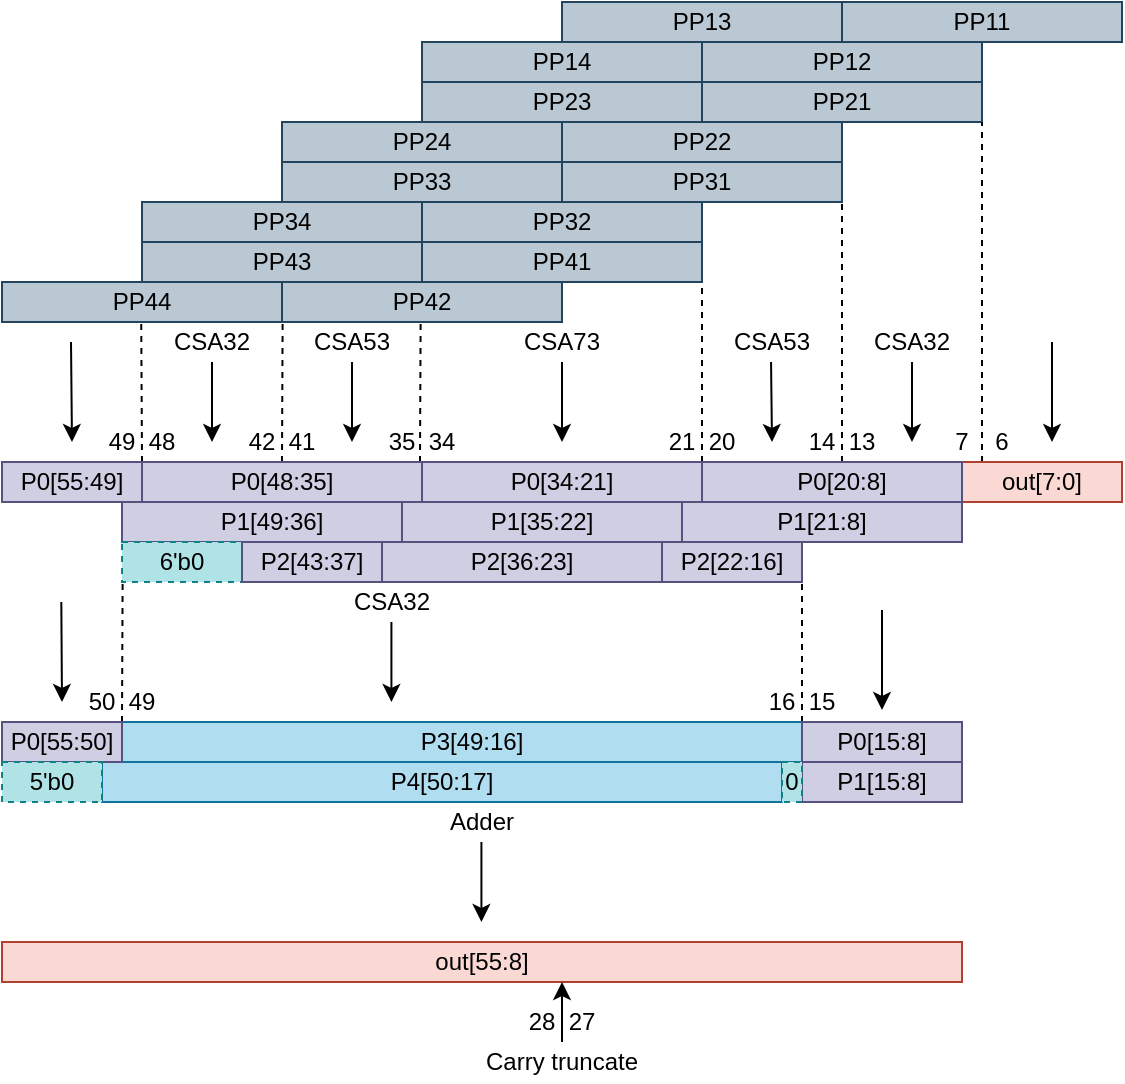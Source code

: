 <mxfile version="13.9.9" type="device"><diagram id="0bR8Zc0k6dtapgLDcP7-" name="第 1 页"><mxGraphModel dx="1086" dy="846" grid="1" gridSize="10" guides="1" tooltips="1" connect="1" arrows="1" fold="1" page="1" pageScale="1" pageWidth="1169" pageHeight="827" math="0" shadow="0"><root><mxCell id="0"/><mxCell id="1" parent="0"/><mxCell id="ZTqUE71WVilu3nKMxAqQ-1" value="" style="rounded=0;whiteSpace=wrap;html=1;fillColor=#bac8d3;strokeColor=#23445d;" parent="1" vertex="1"><mxGeometry x="780" y="130" width="140" height="20" as="geometry"/></mxCell><mxCell id="ZTqUE71WVilu3nKMxAqQ-2" value="" style="rounded=0;whiteSpace=wrap;html=1;fillColor=#bac8d3;strokeColor=#23445d;" parent="1" vertex="1"><mxGeometry x="640" y="130" width="140" height="20" as="geometry"/></mxCell><mxCell id="ZTqUE71WVilu3nKMxAqQ-17" value="" style="rounded=0;whiteSpace=wrap;html=1;fillColor=#bac8d3;strokeColor=#23445d;" parent="1" vertex="1"><mxGeometry x="710" y="150" width="140" height="20" as="geometry"/></mxCell><mxCell id="ZTqUE71WVilu3nKMxAqQ-18" value="" style="rounded=0;whiteSpace=wrap;html=1;fillColor=#bac8d3;strokeColor=#23445d;" parent="1" vertex="1"><mxGeometry x="570" y="150" width="140" height="20" as="geometry"/></mxCell><mxCell id="ZTqUE71WVilu3nKMxAqQ-19" value="" style="rounded=0;whiteSpace=wrap;html=1;fillColor=#bac8d3;strokeColor=#23445d;" parent="1" vertex="1"><mxGeometry x="710" y="170" width="140" height="20" as="geometry"/></mxCell><mxCell id="ZTqUE71WVilu3nKMxAqQ-20" value="" style="rounded=0;whiteSpace=wrap;html=1;fillColor=#bac8d3;strokeColor=#23445d;" parent="1" vertex="1"><mxGeometry x="570" y="170" width="140" height="20" as="geometry"/></mxCell><mxCell id="ZTqUE71WVilu3nKMxAqQ-21" value="" style="rounded=0;whiteSpace=wrap;html=1;fillColor=#bac8d3;strokeColor=#23445d;" parent="1" vertex="1"><mxGeometry x="640" y="190" width="140" height="20" as="geometry"/></mxCell><mxCell id="ZTqUE71WVilu3nKMxAqQ-22" value="" style="rounded=0;whiteSpace=wrap;html=1;fillColor=#bac8d3;strokeColor=#23445d;" parent="1" vertex="1"><mxGeometry x="500" y="190" width="140" height="20" as="geometry"/></mxCell><mxCell id="ZTqUE71WVilu3nKMxAqQ-23" value="" style="rounded=0;whiteSpace=wrap;html=1;fillColor=#bac8d3;strokeColor=#23445d;" parent="1" vertex="1"><mxGeometry x="640" y="210" width="140" height="20" as="geometry"/></mxCell><mxCell id="ZTqUE71WVilu3nKMxAqQ-24" value="" style="rounded=0;whiteSpace=wrap;html=1;fillColor=#bac8d3;strokeColor=#23445d;" parent="1" vertex="1"><mxGeometry x="500" y="210" width="140" height="20" as="geometry"/></mxCell><mxCell id="ZTqUE71WVilu3nKMxAqQ-25" value="" style="rounded=0;whiteSpace=wrap;html=1;fillColor=#bac8d3;strokeColor=#23445d;" parent="1" vertex="1"><mxGeometry x="570" y="230" width="140" height="20" as="geometry"/></mxCell><mxCell id="ZTqUE71WVilu3nKMxAqQ-26" value="" style="rounded=0;whiteSpace=wrap;html=1;fillColor=#bac8d3;strokeColor=#23445d;" parent="1" vertex="1"><mxGeometry x="430" y="230" width="140" height="20" as="geometry"/></mxCell><mxCell id="ZTqUE71WVilu3nKMxAqQ-27" value="" style="rounded=0;whiteSpace=wrap;html=1;fillColor=#bac8d3;strokeColor=#23445d;" parent="1" vertex="1"><mxGeometry x="570" y="250" width="140" height="20" as="geometry"/></mxCell><mxCell id="ZTqUE71WVilu3nKMxAqQ-28" value="" style="rounded=0;whiteSpace=wrap;html=1;fillColor=#bac8d3;strokeColor=#23445d;" parent="1" vertex="1"><mxGeometry x="430" y="250" width="140" height="20" as="geometry"/></mxCell><mxCell id="ZTqUE71WVilu3nKMxAqQ-29" value="" style="rounded=0;whiteSpace=wrap;html=1;fillColor=#bac8d3;strokeColor=#23445d;" parent="1" vertex="1"><mxGeometry x="500" y="270" width="140" height="20" as="geometry"/></mxCell><mxCell id="ZTqUE71WVilu3nKMxAqQ-30" value="" style="rounded=0;whiteSpace=wrap;html=1;fillColor=#bac8d3;strokeColor=#23445d;" parent="1" vertex="1"><mxGeometry x="360" y="270" width="140" height="20" as="geometry"/></mxCell><mxCell id="ZTqUE71WVilu3nKMxAqQ-31" value="PP11" style="text;html=1;strokeColor=none;fillColor=none;align=center;verticalAlign=middle;whiteSpace=wrap;rounded=0;" parent="1" vertex="1"><mxGeometry x="830" y="130" width="40" height="20" as="geometry"/></mxCell><mxCell id="ZTqUE71WVilu3nKMxAqQ-32" value="PP13" style="text;html=1;strokeColor=none;fillColor=none;align=center;verticalAlign=middle;whiteSpace=wrap;rounded=0;" parent="1" vertex="1"><mxGeometry x="690" y="130" width="40" height="20" as="geometry"/></mxCell><mxCell id="ZTqUE71WVilu3nKMxAqQ-33" value="PP12" style="text;html=1;strokeColor=none;fillColor=none;align=center;verticalAlign=middle;whiteSpace=wrap;rounded=0;" parent="1" vertex="1"><mxGeometry x="760" y="150" width="40" height="20" as="geometry"/></mxCell><mxCell id="ZTqUE71WVilu3nKMxAqQ-34" value="PP14" style="text;html=1;strokeColor=none;fillColor=none;align=center;verticalAlign=middle;whiteSpace=wrap;rounded=0;" parent="1" vertex="1"><mxGeometry x="620" y="150" width="40" height="20" as="geometry"/></mxCell><mxCell id="ZTqUE71WVilu3nKMxAqQ-35" value="PP21" style="text;html=1;strokeColor=none;fillColor=none;align=center;verticalAlign=middle;whiteSpace=wrap;rounded=0;" parent="1" vertex="1"><mxGeometry x="760" y="170" width="40" height="20" as="geometry"/></mxCell><mxCell id="ZTqUE71WVilu3nKMxAqQ-36" value="PP23" style="text;html=1;strokeColor=none;fillColor=none;align=center;verticalAlign=middle;whiteSpace=wrap;rounded=0;" parent="1" vertex="1"><mxGeometry x="620" y="170" width="40" height="20" as="geometry"/></mxCell><mxCell id="ZTqUE71WVilu3nKMxAqQ-37" value="PP22" style="text;html=1;strokeColor=none;fillColor=none;align=center;verticalAlign=middle;whiteSpace=wrap;rounded=0;" parent="1" vertex="1"><mxGeometry x="690" y="190" width="40" height="20" as="geometry"/></mxCell><mxCell id="ZTqUE71WVilu3nKMxAqQ-38" value="PP24" style="text;html=1;strokeColor=none;fillColor=none;align=center;verticalAlign=middle;whiteSpace=wrap;rounded=0;" parent="1" vertex="1"><mxGeometry x="550" y="190" width="40" height="20" as="geometry"/></mxCell><mxCell id="ZTqUE71WVilu3nKMxAqQ-39" value="PP31" style="text;html=1;strokeColor=none;fillColor=none;align=center;verticalAlign=middle;whiteSpace=wrap;rounded=0;" parent="1" vertex="1"><mxGeometry x="690" y="210" width="40" height="20" as="geometry"/></mxCell><mxCell id="ZTqUE71WVilu3nKMxAqQ-40" value="PP33" style="text;html=1;strokeColor=none;fillColor=none;align=center;verticalAlign=middle;whiteSpace=wrap;rounded=0;" parent="1" vertex="1"><mxGeometry x="550" y="210" width="40" height="20" as="geometry"/></mxCell><mxCell id="ZTqUE71WVilu3nKMxAqQ-41" value="PP32" style="text;html=1;strokeColor=none;fillColor=none;align=center;verticalAlign=middle;whiteSpace=wrap;rounded=0;" parent="1" vertex="1"><mxGeometry x="620" y="230" width="40" height="20" as="geometry"/></mxCell><mxCell id="ZTqUE71WVilu3nKMxAqQ-42" value="PP34" style="text;html=1;strokeColor=none;fillColor=none;align=center;verticalAlign=middle;whiteSpace=wrap;rounded=0;" parent="1" vertex="1"><mxGeometry x="480" y="230" width="40" height="20" as="geometry"/></mxCell><mxCell id="ZTqUE71WVilu3nKMxAqQ-43" value="PP41" style="text;html=1;strokeColor=none;fillColor=none;align=center;verticalAlign=middle;whiteSpace=wrap;rounded=0;" parent="1" vertex="1"><mxGeometry x="620" y="250" width="40" height="20" as="geometry"/></mxCell><mxCell id="ZTqUE71WVilu3nKMxAqQ-44" value="PP43" style="text;html=1;strokeColor=none;fillColor=none;align=center;verticalAlign=middle;whiteSpace=wrap;rounded=0;" parent="1" vertex="1"><mxGeometry x="480" y="250" width="40" height="20" as="geometry"/></mxCell><mxCell id="ZTqUE71WVilu3nKMxAqQ-45" value="PP42" style="text;html=1;strokeColor=none;fillColor=none;align=center;verticalAlign=middle;whiteSpace=wrap;rounded=0;" parent="1" vertex="1"><mxGeometry x="550" y="270" width="40" height="20" as="geometry"/></mxCell><mxCell id="ZTqUE71WVilu3nKMxAqQ-46" value="PP44" style="text;html=1;strokeColor=none;fillColor=none;align=center;verticalAlign=middle;whiteSpace=wrap;rounded=0;" parent="1" vertex="1"><mxGeometry x="410" y="270" width="40" height="20" as="geometry"/></mxCell><mxCell id="ZTqUE71WVilu3nKMxAqQ-47" value="" style="endArrow=classic;html=1;" parent="1" edge="1"><mxGeometry width="50" height="50" relative="1" as="geometry"><mxPoint x="640" y="310" as="sourcePoint"/><mxPoint x="640" y="350" as="targetPoint"/></mxGeometry></mxCell><mxCell id="ZTqUE71WVilu3nKMxAqQ-48" value="" style="endArrow=none;dashed=1;html=1;" parent="1" edge="1"><mxGeometry width="50" height="50" relative="1" as="geometry"><mxPoint x="850" y="360" as="sourcePoint"/><mxPoint x="850" y="190" as="targetPoint"/></mxGeometry></mxCell><mxCell id="ZTqUE71WVilu3nKMxAqQ-49" value="" style="endArrow=none;dashed=1;html=1;" parent="1" edge="1"><mxGeometry width="50" height="50" relative="1" as="geometry"><mxPoint x="780" y="360" as="sourcePoint"/><mxPoint x="780" y="230" as="targetPoint"/></mxGeometry></mxCell><mxCell id="ZTqUE71WVilu3nKMxAqQ-50" value="" style="endArrow=none;dashed=1;html=1;" parent="1" edge="1"><mxGeometry width="50" height="50" relative="1" as="geometry"><mxPoint x="710" y="360" as="sourcePoint"/><mxPoint x="710" y="270" as="targetPoint"/></mxGeometry></mxCell><mxCell id="ZTqUE71WVilu3nKMxAqQ-51" value="" style="endArrow=none;dashed=1;html=1;" parent="1" edge="1"><mxGeometry width="50" height="50" relative="1" as="geometry"><mxPoint x="569" y="360" as="sourcePoint"/><mxPoint x="569.31" y="290" as="targetPoint"/></mxGeometry></mxCell><mxCell id="ZTqUE71WVilu3nKMxAqQ-53" value="" style="endArrow=none;dashed=1;html=1;" parent="1" edge="1"><mxGeometry width="50" height="50" relative="1" as="geometry"><mxPoint x="500" y="360" as="sourcePoint"/><mxPoint x="500.31" y="290" as="targetPoint"/></mxGeometry></mxCell><mxCell id="ZTqUE71WVilu3nKMxAqQ-54" value="" style="endArrow=none;dashed=1;html=1;" parent="1" edge="1"><mxGeometry width="50" height="50" relative="1" as="geometry"><mxPoint x="430" y="360" as="sourcePoint"/><mxPoint x="429.62" y="290" as="targetPoint"/></mxGeometry></mxCell><mxCell id="ZTqUE71WVilu3nKMxAqQ-55" value="" style="rounded=0;whiteSpace=wrap;html=1;fillColor=#fad9d5;strokeColor=#ae4132;" parent="1" vertex="1"><mxGeometry x="840" y="360" width="80" height="20" as="geometry"/></mxCell><mxCell id="ZTqUE71WVilu3nKMxAqQ-56" value="6" style="text;html=1;strokeColor=none;fillColor=none;align=center;verticalAlign=middle;whiteSpace=wrap;rounded=0;" parent="1" vertex="1"><mxGeometry x="850" y="340" width="20" height="20" as="geometry"/></mxCell><mxCell id="ZTqUE71WVilu3nKMxAqQ-57" value="7" style="text;html=1;strokeColor=none;fillColor=none;align=center;verticalAlign=middle;whiteSpace=wrap;rounded=0;" parent="1" vertex="1"><mxGeometry x="830" y="340" width="20" height="20" as="geometry"/></mxCell><mxCell id="ZTqUE71WVilu3nKMxAqQ-59" value="13" style="text;html=1;strokeColor=none;fillColor=none;align=center;verticalAlign=middle;whiteSpace=wrap;rounded=0;" parent="1" vertex="1"><mxGeometry x="780" y="340" width="20" height="20" as="geometry"/></mxCell><mxCell id="ZTqUE71WVilu3nKMxAqQ-60" value="14" style="text;html=1;strokeColor=none;fillColor=none;align=center;verticalAlign=middle;whiteSpace=wrap;rounded=0;" parent="1" vertex="1"><mxGeometry x="760" y="340" width="20" height="20" as="geometry"/></mxCell><mxCell id="ZTqUE71WVilu3nKMxAqQ-61" value="20" style="text;html=1;strokeColor=none;fillColor=none;align=center;verticalAlign=middle;whiteSpace=wrap;rounded=0;" parent="1" vertex="1"><mxGeometry x="710" y="340" width="20" height="20" as="geometry"/></mxCell><mxCell id="ZTqUE71WVilu3nKMxAqQ-62" value="21" style="text;html=1;strokeColor=none;fillColor=none;align=center;verticalAlign=middle;whiteSpace=wrap;rounded=0;" parent="1" vertex="1"><mxGeometry x="690" y="340" width="20" height="20" as="geometry"/></mxCell><mxCell id="ZTqUE71WVilu3nKMxAqQ-65" value="34" style="text;html=1;strokeColor=none;fillColor=none;align=center;verticalAlign=middle;whiteSpace=wrap;rounded=0;" parent="1" vertex="1"><mxGeometry x="570" y="340" width="20" height="20" as="geometry"/></mxCell><mxCell id="ZTqUE71WVilu3nKMxAqQ-66" value="35" style="text;html=1;strokeColor=none;fillColor=none;align=center;verticalAlign=middle;whiteSpace=wrap;rounded=0;" parent="1" vertex="1"><mxGeometry x="550" y="340" width="20" height="20" as="geometry"/></mxCell><mxCell id="ZTqUE71WVilu3nKMxAqQ-67" value="41" style="text;html=1;strokeColor=none;fillColor=none;align=center;verticalAlign=middle;whiteSpace=wrap;rounded=0;" parent="1" vertex="1"><mxGeometry x="500" y="340" width="20" height="20" as="geometry"/></mxCell><mxCell id="ZTqUE71WVilu3nKMxAqQ-68" value="42" style="text;html=1;strokeColor=none;fillColor=none;align=center;verticalAlign=middle;whiteSpace=wrap;rounded=0;" parent="1" vertex="1"><mxGeometry x="480" y="340" width="20" height="20" as="geometry"/></mxCell><mxCell id="ZTqUE71WVilu3nKMxAqQ-69" value="48" style="text;html=1;strokeColor=none;fillColor=none;align=center;verticalAlign=middle;whiteSpace=wrap;rounded=0;" parent="1" vertex="1"><mxGeometry x="430" y="340" width="20" height="20" as="geometry"/></mxCell><mxCell id="ZTqUE71WVilu3nKMxAqQ-70" value="49" style="text;html=1;strokeColor=none;fillColor=none;align=center;verticalAlign=middle;whiteSpace=wrap;rounded=0;" parent="1" vertex="1"><mxGeometry x="410" y="340" width="20" height="20" as="geometry"/></mxCell><mxCell id="ZTqUE71WVilu3nKMxAqQ-71" value="" style="rounded=0;whiteSpace=wrap;html=1;fillColor=#d0cee2;strokeColor=#56517e;" parent="1" vertex="1"><mxGeometry x="710" y="360" width="130" height="20" as="geometry"/></mxCell><mxCell id="ZTqUE71WVilu3nKMxAqQ-72" value="" style="rounded=0;whiteSpace=wrap;html=1;fillColor=#d0cee2;strokeColor=#56517e;" parent="1" vertex="1"><mxGeometry x="570" y="360" width="140" height="20" as="geometry"/></mxCell><mxCell id="ZTqUE71WVilu3nKMxAqQ-73" value="" style="rounded=0;whiteSpace=wrap;html=1;fillColor=#d0cee2;strokeColor=#56517e;" parent="1" vertex="1"><mxGeometry x="700" y="380" width="140" height="20" as="geometry"/></mxCell><mxCell id="ZTqUE71WVilu3nKMxAqQ-74" value="" style="rounded=0;whiteSpace=wrap;html=1;fillColor=#d0cee2;strokeColor=#56517e;" parent="1" vertex="1"><mxGeometry x="560" y="380" width="140" height="20" as="geometry"/></mxCell><mxCell id="ZTqUE71WVilu3nKMxAqQ-75" value="" style="rounded=0;whiteSpace=wrap;html=1;fillColor=#d0cee2;strokeColor=#56517e;" parent="1" vertex="1"><mxGeometry x="550" y="400" width="140" height="20" as="geometry"/></mxCell><mxCell id="ZTqUE71WVilu3nKMxAqQ-76" value="" style="rounded=0;whiteSpace=wrap;html=1;fillColor=#d0cee2;strokeColor=#56517e;" parent="1" vertex="1"><mxGeometry x="430" y="360" width="140" height="20" as="geometry"/></mxCell><mxCell id="ZTqUE71WVilu3nKMxAqQ-77" value="" style="rounded=0;whiteSpace=wrap;html=1;fillColor=#d0cee2;strokeColor=#56517e;" parent="1" vertex="1"><mxGeometry x="420" y="380" width="140" height="20" as="geometry"/></mxCell><mxCell id="ZTqUE71WVilu3nKMxAqQ-78" value="" style="rounded=0;whiteSpace=wrap;html=1;fillColor=#d0cee2;strokeColor=#56517e;" parent="1" vertex="1"><mxGeometry x="360" y="360" width="70" height="20" as="geometry"/></mxCell><mxCell id="ZTqUE71WVilu3nKMxAqQ-79" value="CSA73" style="text;html=1;strokeColor=none;fillColor=none;align=center;verticalAlign=middle;whiteSpace=wrap;rounded=0;" parent="1" vertex="1"><mxGeometry x="620" y="290" width="40" height="20" as="geometry"/></mxCell><mxCell id="ZTqUE71WVilu3nKMxAqQ-80" value="" style="endArrow=classic;html=1;" parent="1" edge="1"><mxGeometry width="50" height="50" relative="1" as="geometry"><mxPoint x="744.52" y="310" as="sourcePoint"/><mxPoint x="745" y="350" as="targetPoint"/></mxGeometry></mxCell><mxCell id="ZTqUE71WVilu3nKMxAqQ-81" value="CSA53" style="text;html=1;strokeColor=none;fillColor=none;align=center;verticalAlign=middle;whiteSpace=wrap;rounded=0;" parent="1" vertex="1"><mxGeometry x="725" y="290" width="40" height="20" as="geometry"/></mxCell><mxCell id="ZTqUE71WVilu3nKMxAqQ-82" value="" style="endArrow=classic;html=1;" parent="1" edge="1"><mxGeometry width="50" height="50" relative="1" as="geometry"><mxPoint x="535" y="310" as="sourcePoint"/><mxPoint x="535" y="350" as="targetPoint"/></mxGeometry></mxCell><mxCell id="ZTqUE71WVilu3nKMxAqQ-83" value="CSA53" style="text;html=1;strokeColor=none;fillColor=none;align=center;verticalAlign=middle;whiteSpace=wrap;rounded=0;" parent="1" vertex="1"><mxGeometry x="515" y="290" width="40" height="20" as="geometry"/></mxCell><mxCell id="ZTqUE71WVilu3nKMxAqQ-84" value="" style="endArrow=classic;html=1;" parent="1" edge="1"><mxGeometry width="50" height="50" relative="1" as="geometry"><mxPoint x="815" y="310" as="sourcePoint"/><mxPoint x="815" y="350" as="targetPoint"/></mxGeometry></mxCell><mxCell id="ZTqUE71WVilu3nKMxAqQ-85" value="CSA32" style="text;html=1;strokeColor=none;fillColor=none;align=center;verticalAlign=middle;whiteSpace=wrap;rounded=0;" parent="1" vertex="1"><mxGeometry x="795" y="290" width="40" height="20" as="geometry"/></mxCell><mxCell id="ZTqUE71WVilu3nKMxAqQ-87" value="" style="endArrow=classic;html=1;" parent="1" edge="1"><mxGeometry width="50" height="50" relative="1" as="geometry"><mxPoint x="465" y="310" as="sourcePoint"/><mxPoint x="465" y="350" as="targetPoint"/></mxGeometry></mxCell><mxCell id="ZTqUE71WVilu3nKMxAqQ-88" value="CSA32" style="text;html=1;strokeColor=none;fillColor=none;align=center;verticalAlign=middle;whiteSpace=wrap;rounded=0;" parent="1" vertex="1"><mxGeometry x="445" y="290" width="40" height="20" as="geometry"/></mxCell><mxCell id="ZTqUE71WVilu3nKMxAqQ-89" value="" style="endArrow=classic;html=1;" parent="1" edge="1"><mxGeometry width="50" height="50" relative="1" as="geometry"><mxPoint x="885" y="300" as="sourcePoint"/><mxPoint x="885" y="350" as="targetPoint"/></mxGeometry></mxCell><mxCell id="ZTqUE71WVilu3nKMxAqQ-90" value="" style="endArrow=classic;html=1;" parent="1" edge="1"><mxGeometry width="50" height="50" relative="1" as="geometry"><mxPoint x="394.5" y="300" as="sourcePoint"/><mxPoint x="395" y="350" as="targetPoint"/></mxGeometry></mxCell><mxCell id="ZTqUE71WVilu3nKMxAqQ-92" value="out[7:0]" style="text;html=1;strokeColor=none;fillColor=none;align=center;verticalAlign=middle;whiteSpace=wrap;rounded=0;" parent="1" vertex="1"><mxGeometry x="860" y="360" width="40" height="20" as="geometry"/></mxCell><mxCell id="ZTqUE71WVilu3nKMxAqQ-93" value="P0[55:49]" style="text;html=1;strokeColor=none;fillColor=none;align=center;verticalAlign=middle;whiteSpace=wrap;rounded=0;" parent="1" vertex="1"><mxGeometry x="375" y="360" width="40" height="20" as="geometry"/></mxCell><mxCell id="ZTqUE71WVilu3nKMxAqQ-94" value="P0[48:35]" style="text;html=1;strokeColor=none;fillColor=none;align=center;verticalAlign=middle;whiteSpace=wrap;rounded=0;" parent="1" vertex="1"><mxGeometry x="480" y="360" width="40" height="20" as="geometry"/></mxCell><mxCell id="ZTqUE71WVilu3nKMxAqQ-95" value="P0[34:21]" style="text;html=1;strokeColor=none;fillColor=none;align=center;verticalAlign=middle;whiteSpace=wrap;rounded=0;" parent="1" vertex="1"><mxGeometry x="619.81" y="360" width="40" height="20" as="geometry"/></mxCell><mxCell id="ZTqUE71WVilu3nKMxAqQ-96" value="P0[20:8]" style="text;html=1;strokeColor=none;fillColor=none;align=center;verticalAlign=middle;whiteSpace=wrap;rounded=0;" parent="1" vertex="1"><mxGeometry x="760" y="360" width="40" height="20" as="geometry"/></mxCell><mxCell id="ZTqUE71WVilu3nKMxAqQ-97" value="P1[49:36]" style="text;html=1;strokeColor=none;fillColor=none;align=center;verticalAlign=middle;whiteSpace=wrap;rounded=0;" parent="1" vertex="1"><mxGeometry x="474.81" y="380" width="40" height="20" as="geometry"/></mxCell><mxCell id="ZTqUE71WVilu3nKMxAqQ-98" value="P1[35:22]" style="text;html=1;strokeColor=none;fillColor=none;align=center;verticalAlign=middle;whiteSpace=wrap;rounded=0;" parent="1" vertex="1"><mxGeometry x="610" y="380" width="40" height="20" as="geometry"/></mxCell><mxCell id="ZTqUE71WVilu3nKMxAqQ-99" value="P1[21:8]" style="text;html=1;strokeColor=none;fillColor=none;align=center;verticalAlign=middle;whiteSpace=wrap;rounded=0;" parent="1" vertex="1"><mxGeometry x="750" y="380" width="40" height="20" as="geometry"/></mxCell><mxCell id="ZTqUE71WVilu3nKMxAqQ-100" value="P2[36:23]" style="text;html=1;strokeColor=none;fillColor=none;align=center;verticalAlign=middle;whiteSpace=wrap;rounded=0;" parent="1" vertex="1"><mxGeometry x="600" y="400" width="40" height="20" as="geometry"/></mxCell><mxCell id="ZTqUE71WVilu3nKMxAqQ-101" value="" style="endArrow=none;dashed=1;html=1;" parent="1" edge="1"><mxGeometry width="50" height="50" relative="1" as="geometry"><mxPoint x="420" y="490" as="sourcePoint"/><mxPoint x="420.31" y="420" as="targetPoint"/></mxGeometry></mxCell><mxCell id="ZTqUE71WVilu3nKMxAqQ-102" value="" style="endArrow=none;dashed=1;html=1;" parent="1" edge="1"><mxGeometry width="50" height="50" relative="1" as="geometry"><mxPoint x="760" y="490" as="sourcePoint"/><mxPoint x="760" y="420" as="targetPoint"/></mxGeometry></mxCell><mxCell id="ZTqUE71WVilu3nKMxAqQ-103" value="" style="rounded=0;whiteSpace=wrap;html=1;dashed=1;fillColor=#b0e3e6;strokeColor=#0e8088;" parent="1" vertex="1"><mxGeometry x="420" y="400" width="60" height="20" as="geometry"/></mxCell><mxCell id="ZTqUE71WVilu3nKMxAqQ-104" value="6'b0" style="text;html=1;strokeColor=none;fillColor=none;align=center;verticalAlign=middle;whiteSpace=wrap;rounded=0;dashed=1;" parent="1" vertex="1"><mxGeometry x="430" y="400" width="40" height="20" as="geometry"/></mxCell><mxCell id="ZTqUE71WVilu3nKMxAqQ-105" value="" style="rounded=0;whiteSpace=wrap;html=1;fillColor=#b1ddf0;strokeColor=#10739e;" parent="1" vertex="1"><mxGeometry x="420" y="490" width="340" height="20" as="geometry"/></mxCell><mxCell id="ZTqUE71WVilu3nKMxAqQ-106" value="" style="rounded=0;whiteSpace=wrap;html=1;fillColor=#b1ddf0;strokeColor=#10739e;" parent="1" vertex="1"><mxGeometry x="410" y="510" width="340" height="20" as="geometry"/></mxCell><mxCell id="ZTqUE71WVilu3nKMxAqQ-108" value="" style="rounded=0;whiteSpace=wrap;html=1;fillColor=#d0cee2;strokeColor=#56517e;" parent="1" vertex="1"><mxGeometry x="760" y="490" width="80" height="20" as="geometry"/></mxCell><mxCell id="ZTqUE71WVilu3nKMxAqQ-109" value="" style="rounded=0;whiteSpace=wrap;html=1;fillColor=#d0cee2;strokeColor=#56517e;" parent="1" vertex="1"><mxGeometry x="760" y="510" width="80" height="20" as="geometry"/></mxCell><mxCell id="ZTqUE71WVilu3nKMxAqQ-110" value="" style="rounded=0;whiteSpace=wrap;html=1;dashed=1;fillColor=#b0e3e6;strokeColor=#0e8088;" parent="1" vertex="1"><mxGeometry x="750" y="510" width="10" height="20" as="geometry"/></mxCell><mxCell id="ZTqUE71WVilu3nKMxAqQ-111" value="" style="rounded=0;whiteSpace=wrap;html=1;fillColor=#d0cee2;strokeColor=#56517e;" parent="1" vertex="1"><mxGeometry x="360" y="490" width="60" height="20" as="geometry"/></mxCell><mxCell id="ZTqUE71WVilu3nKMxAqQ-113" value="" style="rounded=0;whiteSpace=wrap;html=1;dashed=1;fillColor=#b0e3e6;strokeColor=#0e8088;" parent="1" vertex="1"><mxGeometry x="360" y="510" width="50" height="20" as="geometry"/></mxCell><mxCell id="ZTqUE71WVilu3nKMxAqQ-115" value="" style="endArrow=classic;html=1;" parent="1" edge="1"><mxGeometry width="50" height="50" relative="1" as="geometry"><mxPoint x="554.71" y="440" as="sourcePoint"/><mxPoint x="554.71" y="480" as="targetPoint"/></mxGeometry></mxCell><mxCell id="ZTqUE71WVilu3nKMxAqQ-116" value="CSA32" style="text;html=1;strokeColor=none;fillColor=none;align=center;verticalAlign=middle;whiteSpace=wrap;rounded=0;" parent="1" vertex="1"><mxGeometry x="535" y="420" width="40" height="20" as="geometry"/></mxCell><mxCell id="ZTqUE71WVilu3nKMxAqQ-117" value="" style="endArrow=classic;html=1;" parent="1" edge="1"><mxGeometry width="50" height="50" relative="1" as="geometry"><mxPoint x="599.71" y="550" as="sourcePoint"/><mxPoint x="599.71" y="590" as="targetPoint"/></mxGeometry></mxCell><mxCell id="ZTqUE71WVilu3nKMxAqQ-118" value="Adder" style="text;html=1;strokeColor=none;fillColor=none;align=center;verticalAlign=middle;whiteSpace=wrap;rounded=0;" parent="1" vertex="1"><mxGeometry x="580" y="530" width="40" height="20" as="geometry"/></mxCell><mxCell id="ZTqUE71WVilu3nKMxAqQ-121" value="out[55:8]" style="rounded=0;whiteSpace=wrap;html=1;fillColor=#fad9d5;strokeColor=#ae4132;" parent="1" vertex="1"><mxGeometry x="360" y="600" width="480" height="20" as="geometry"/></mxCell><mxCell id="ZTqUE71WVilu3nKMxAqQ-122" value="" style="endArrow=classic;html=1;" parent="1" edge="1"><mxGeometry width="50" height="50" relative="1" as="geometry"><mxPoint x="389.66" y="430" as="sourcePoint"/><mxPoint x="390" y="480" as="targetPoint"/></mxGeometry></mxCell><mxCell id="ZTqUE71WVilu3nKMxAqQ-123" value="" style="endArrow=classic;html=1;" parent="1" edge="1"><mxGeometry width="50" height="50" relative="1" as="geometry"><mxPoint x="800" y="434" as="sourcePoint"/><mxPoint x="800" y="484" as="targetPoint"/></mxGeometry></mxCell><mxCell id="ZTqUE71WVilu3nKMxAqQ-124" value="P0[15:8]" style="text;html=1;strokeColor=none;fillColor=none;align=center;verticalAlign=middle;whiteSpace=wrap;rounded=0;" parent="1" vertex="1"><mxGeometry x="780" y="490" width="40" height="20" as="geometry"/></mxCell><mxCell id="ZTqUE71WVilu3nKMxAqQ-125" value="P3[49:16]" style="text;html=1;strokeColor=none;fillColor=none;align=center;verticalAlign=middle;whiteSpace=wrap;rounded=0;" parent="1" vertex="1"><mxGeometry x="575" y="490" width="40" height="20" as="geometry"/></mxCell><mxCell id="ZTqUE71WVilu3nKMxAqQ-126" value="P1[15:8]" style="text;html=1;strokeColor=none;fillColor=none;align=center;verticalAlign=middle;whiteSpace=wrap;rounded=0;" parent="1" vertex="1"><mxGeometry x="780" y="510" width="40" height="20" as="geometry"/></mxCell><mxCell id="ZTqUE71WVilu3nKMxAqQ-127" value="P4[50:17]" style="text;html=1;strokeColor=none;fillColor=none;align=center;verticalAlign=middle;whiteSpace=wrap;rounded=0;" parent="1" vertex="1"><mxGeometry x="560" y="510" width="40" height="20" as="geometry"/></mxCell><mxCell id="ZTqUE71WVilu3nKMxAqQ-128" value="P0[55:50]" style="text;html=1;strokeColor=none;fillColor=none;align=center;verticalAlign=middle;whiteSpace=wrap;rounded=0;" parent="1" vertex="1"><mxGeometry x="370" y="490" width="40" height="20" as="geometry"/></mxCell><mxCell id="ZTqUE71WVilu3nKMxAqQ-129" value="0" style="text;html=1;strokeColor=none;fillColor=none;align=center;verticalAlign=middle;whiteSpace=wrap;rounded=0;dashed=1;" parent="1" vertex="1"><mxGeometry x="745" y="510" width="20" height="20" as="geometry"/></mxCell><mxCell id="ZTqUE71WVilu3nKMxAqQ-130" value="5'b0" style="text;html=1;strokeColor=none;fillColor=none;align=center;verticalAlign=middle;whiteSpace=wrap;rounded=0;dashed=1;" parent="1" vertex="1"><mxGeometry x="365" y="510" width="40" height="20" as="geometry"/></mxCell><mxCell id="ZTqUE71WVilu3nKMxAqQ-131" value="15" style="text;html=1;strokeColor=none;fillColor=none;align=center;verticalAlign=middle;whiteSpace=wrap;rounded=0;" parent="1" vertex="1"><mxGeometry x="760" y="470" width="20" height="20" as="geometry"/></mxCell><mxCell id="ZTqUE71WVilu3nKMxAqQ-132" value="16" style="text;html=1;strokeColor=none;fillColor=none;align=center;verticalAlign=middle;whiteSpace=wrap;rounded=0;" parent="1" vertex="1"><mxGeometry x="740" y="470" width="20" height="20" as="geometry"/></mxCell><mxCell id="ZTqUE71WVilu3nKMxAqQ-135" value="49" style="text;html=1;strokeColor=none;fillColor=none;align=center;verticalAlign=middle;whiteSpace=wrap;rounded=0;" parent="1" vertex="1"><mxGeometry x="420" y="470" width="20" height="20" as="geometry"/></mxCell><mxCell id="ZTqUE71WVilu3nKMxAqQ-136" value="50" style="text;html=1;strokeColor=none;fillColor=none;align=center;verticalAlign=middle;whiteSpace=wrap;rounded=0;" parent="1" vertex="1"><mxGeometry x="400" y="470" width="20" height="20" as="geometry"/></mxCell><mxCell id="ZTqUE71WVilu3nKMxAqQ-137" value="" style="endArrow=classic;html=1;" parent="1" edge="1"><mxGeometry width="50" height="50" relative="1" as="geometry"><mxPoint x="640" y="650" as="sourcePoint"/><mxPoint x="640" y="620" as="targetPoint"/></mxGeometry></mxCell><mxCell id="ZTqUE71WVilu3nKMxAqQ-138" value="Carry truncate" style="text;html=1;strokeColor=none;fillColor=none;align=center;verticalAlign=middle;whiteSpace=wrap;rounded=0;dashed=1;" parent="1" vertex="1"><mxGeometry x="600" y="650" width="80" height="20" as="geometry"/></mxCell><mxCell id="ZTqUE71WVilu3nKMxAqQ-140" value="27" style="text;html=1;strokeColor=none;fillColor=none;align=center;verticalAlign=middle;whiteSpace=wrap;rounded=0;" parent="1" vertex="1"><mxGeometry x="639.81" y="630" width="20" height="20" as="geometry"/></mxCell><mxCell id="ZTqUE71WVilu3nKMxAqQ-141" value="28" style="text;html=1;strokeColor=none;fillColor=none;align=center;verticalAlign=middle;whiteSpace=wrap;rounded=0;" parent="1" vertex="1"><mxGeometry x="619.81" y="630" width="20" height="20" as="geometry"/></mxCell><mxCell id="10OvTuNV0lYD4efp3lNc-1" value="" style="rounded=0;whiteSpace=wrap;html=1;fillColor=#d0cee2;strokeColor=#56517e;" parent="1" vertex="1"><mxGeometry x="690" y="400" width="70" height="20" as="geometry"/></mxCell><mxCell id="10OvTuNV0lYD4efp3lNc-3" value="" style="rounded=0;whiteSpace=wrap;html=1;fillColor=#d0cee2;strokeColor=#56517e;" parent="1" vertex="1"><mxGeometry x="480" y="400" width="70" height="20" as="geometry"/></mxCell><mxCell id="10OvTuNV0lYD4efp3lNc-4" value="P2[43:37]" style="text;html=1;strokeColor=none;fillColor=none;align=center;verticalAlign=middle;whiteSpace=wrap;rounded=0;" parent="1" vertex="1"><mxGeometry x="495" y="400" width="40" height="20" as="geometry"/></mxCell><mxCell id="10OvTuNV0lYD4efp3lNc-5" value="P2[22:16]" style="text;html=1;strokeColor=none;fillColor=none;align=center;verticalAlign=middle;whiteSpace=wrap;rounded=0;" parent="1" vertex="1"><mxGeometry x="705" y="400" width="40" height="20" as="geometry"/></mxCell></root></mxGraphModel></diagram></mxfile>
